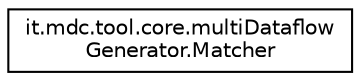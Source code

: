 digraph "Graphical Class Hierarchy"
{
 // LATEX_PDF_SIZE
  edge [fontname="Helvetica",fontsize="10",labelfontname="Helvetica",labelfontsize="10"];
  node [fontname="Helvetica",fontsize="10",shape=record];
  rankdir="LR";
  Node0 [label="it.mdc.tool.core.multiDataflow\lGenerator.Matcher",height=0.2,width=0.4,color="black", fillcolor="white", style="filled",URL="$d3/d1d/classit_1_1mdc_1_1tool_1_1core_1_1multi_dataflow_generator_1_1_matcher.html",tooltip=" "];
}

